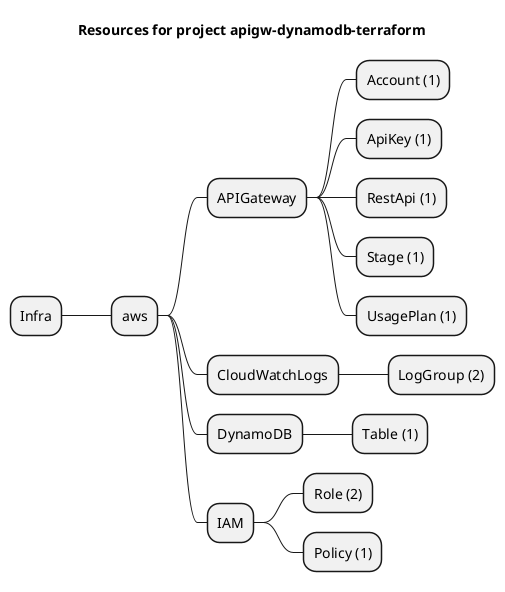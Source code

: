 @startmindmap
title Resources for project apigw-dynamodb-terraform
skinparam monochrome true
+ Infra
++ aws
+++ APIGateway
++++ Account (1)
++++ ApiKey (1)
++++ RestApi (1)
++++ Stage (1)
++++ UsagePlan (1)
+++ CloudWatchLogs
++++ LogGroup (2)
+++ DynamoDB
++++ Table (1)
+++ IAM
++++ Role (2)
++++ Policy (1)
@endmindmap